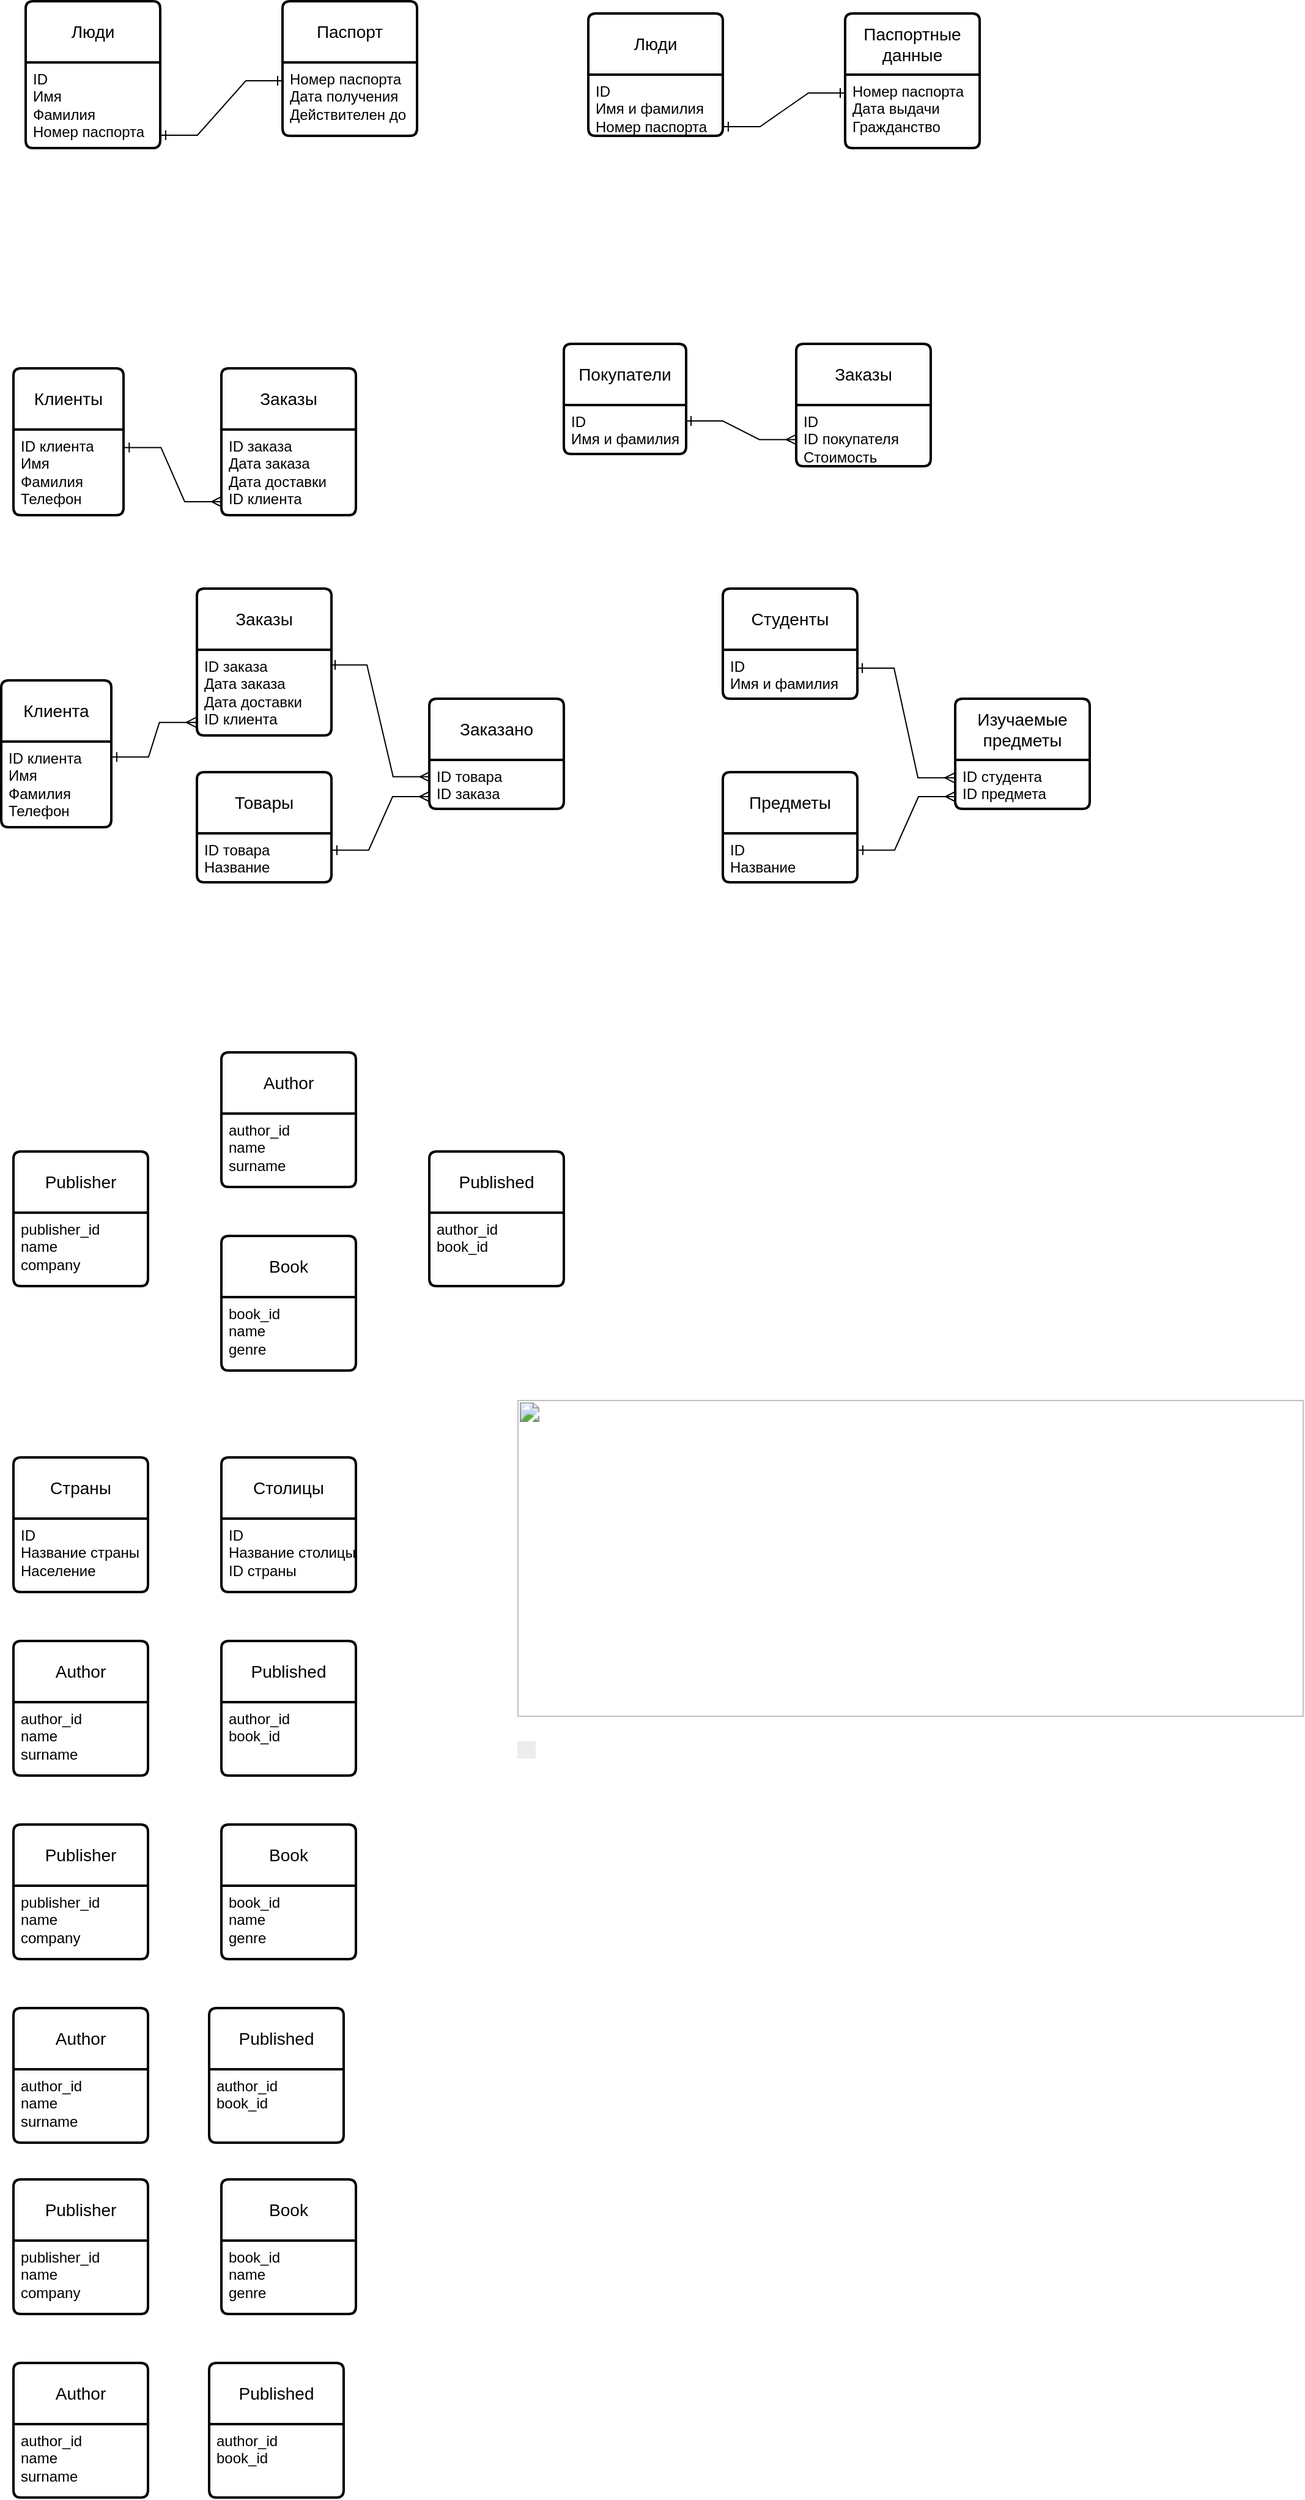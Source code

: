 <mxfile version="22.0.8" type="github">
  <diagram name="Страница 1" id="JMkcwDUx_w54VcmUi49t">
    <mxGraphModel dx="526" dy="312" grid="1" gridSize="10" guides="1" tooltips="1" connect="1" arrows="1" fold="1" page="1" pageScale="1" pageWidth="827" pageHeight="1169" math="0" shadow="0">
      <root>
        <mxCell id="0" />
        <mxCell id="1" parent="0" />
        <mxCell id="TCht4MfJb8BHtpLHt9M9-1" value="Паспорт" style="swimlane;childLayout=stackLayout;horizontal=1;startSize=50;horizontalStack=0;rounded=1;fontSize=14;fontStyle=0;strokeWidth=2;resizeParent=0;resizeLast=1;shadow=0;dashed=0;align=center;arcSize=4;whiteSpace=wrap;html=1;" parent="1" vertex="1">
          <mxGeometry x="270" y="40" width="110" height="110" as="geometry" />
        </mxCell>
        <mxCell id="TCht4MfJb8BHtpLHt9M9-2" value="Номер паспорта&lt;br&gt;Дата получения&lt;br&gt;Действителен до" style="align=left;strokeColor=none;fillColor=none;spacingLeft=4;fontSize=12;verticalAlign=top;resizable=0;rotatable=0;part=1;html=1;" parent="TCht4MfJb8BHtpLHt9M9-1" vertex="1">
          <mxGeometry y="50" width="110" height="60" as="geometry" />
        </mxCell>
        <mxCell id="TCht4MfJb8BHtpLHt9M9-3" value="Люди" style="swimlane;childLayout=stackLayout;horizontal=1;startSize=50;horizontalStack=0;rounded=1;fontSize=14;fontStyle=0;strokeWidth=2;resizeParent=0;resizeLast=1;shadow=0;dashed=0;align=center;arcSize=4;whiteSpace=wrap;html=1;" parent="1" vertex="1">
          <mxGeometry x="60" y="40" width="110" height="120" as="geometry" />
        </mxCell>
        <mxCell id="TCht4MfJb8BHtpLHt9M9-4" value="ID&lt;br&gt;Имя&lt;br&gt;Фамилия&lt;br&gt;Номер паспорта" style="align=left;strokeColor=none;fillColor=none;spacingLeft=4;fontSize=12;verticalAlign=top;resizable=0;rotatable=0;part=1;html=1;" parent="TCht4MfJb8BHtpLHt9M9-3" vertex="1">
          <mxGeometry y="50" width="110" height="70" as="geometry" />
        </mxCell>
        <mxCell id="TCht4MfJb8BHtpLHt9M9-5" value="Заказы" style="swimlane;childLayout=stackLayout;horizontal=1;startSize=50;horizontalStack=0;rounded=1;fontSize=14;fontStyle=0;strokeWidth=2;resizeParent=0;resizeLast=1;shadow=0;dashed=0;align=center;arcSize=4;whiteSpace=wrap;html=1;" parent="1" vertex="1">
          <mxGeometry x="220" y="340" width="110" height="120" as="geometry" />
        </mxCell>
        <mxCell id="TCht4MfJb8BHtpLHt9M9-6" value="ID заказа&lt;br&gt;Дата заказа&lt;br&gt;Дата доставки&lt;br&gt;ID клиента" style="align=left;strokeColor=none;fillColor=none;spacingLeft=4;fontSize=12;verticalAlign=top;resizable=0;rotatable=0;part=1;html=1;" parent="TCht4MfJb8BHtpLHt9M9-5" vertex="1">
          <mxGeometry y="50" width="110" height="70" as="geometry" />
        </mxCell>
        <mxCell id="TCht4MfJb8BHtpLHt9M9-7" value="Клиенты" style="swimlane;childLayout=stackLayout;horizontal=1;startSize=50;horizontalStack=0;rounded=1;fontSize=14;fontStyle=0;strokeWidth=2;resizeParent=0;resizeLast=1;shadow=0;dashed=0;align=center;arcSize=4;whiteSpace=wrap;html=1;" parent="1" vertex="1">
          <mxGeometry x="50" y="340" width="90" height="120" as="geometry" />
        </mxCell>
        <mxCell id="TCht4MfJb8BHtpLHt9M9-8" value="ID клиента&lt;br&gt;Имя&lt;br&gt;Фамилия&lt;br&gt;Телефон" style="align=left;strokeColor=none;fillColor=none;spacingLeft=4;fontSize=12;verticalAlign=top;resizable=0;rotatable=0;part=1;html=1;" parent="TCht4MfJb8BHtpLHt9M9-7" vertex="1">
          <mxGeometry y="50" width="90" height="70" as="geometry" />
        </mxCell>
        <mxCell id="TCht4MfJb8BHtpLHt9M9-9" value="Товары" style="swimlane;childLayout=stackLayout;horizontal=1;startSize=50;horizontalStack=0;rounded=1;fontSize=14;fontStyle=0;strokeWidth=2;resizeParent=0;resizeLast=1;shadow=0;dashed=0;align=center;arcSize=4;whiteSpace=wrap;html=1;" parent="1" vertex="1">
          <mxGeometry x="200" y="670" width="110" height="90" as="geometry" />
        </mxCell>
        <mxCell id="TCht4MfJb8BHtpLHt9M9-10" value="ID товара&lt;br&gt;Название" style="align=left;strokeColor=none;fillColor=none;spacingLeft=4;fontSize=12;verticalAlign=top;resizable=0;rotatable=0;part=1;html=1;" parent="TCht4MfJb8BHtpLHt9M9-9" vertex="1">
          <mxGeometry y="50" width="110" height="40" as="geometry" />
        </mxCell>
        <mxCell id="TCht4MfJb8BHtpLHt9M9-11" value="Заказы" style="swimlane;childLayout=stackLayout;horizontal=1;startSize=50;horizontalStack=0;rounded=1;fontSize=14;fontStyle=0;strokeWidth=2;resizeParent=0;resizeLast=1;shadow=0;dashed=0;align=center;arcSize=4;whiteSpace=wrap;html=1;" parent="1" vertex="1">
          <mxGeometry x="200" y="520" width="110" height="120" as="geometry" />
        </mxCell>
        <mxCell id="TCht4MfJb8BHtpLHt9M9-12" value="ID заказа&lt;br style=&quot;border-color: var(--border-color);&quot;&gt;Дата заказа&lt;br style=&quot;border-color: var(--border-color);&quot;&gt;Дата доставки&lt;br style=&quot;border-color: var(--border-color);&quot;&gt;ID клиента" style="align=left;strokeColor=none;fillColor=none;spacingLeft=4;fontSize=12;verticalAlign=top;resizable=0;rotatable=0;part=1;html=1;" parent="TCht4MfJb8BHtpLHt9M9-11" vertex="1">
          <mxGeometry y="50" width="110" height="70" as="geometry" />
        </mxCell>
        <mxCell id="TCht4MfJb8BHtpLHt9M9-13" value="Заказано" style="swimlane;childLayout=stackLayout;horizontal=1;startSize=50;horizontalStack=0;rounded=1;fontSize=14;fontStyle=0;strokeWidth=2;resizeParent=0;resizeLast=1;shadow=0;dashed=0;align=center;arcSize=4;whiteSpace=wrap;html=1;" parent="1" vertex="1">
          <mxGeometry x="390" y="610" width="110" height="90" as="geometry" />
        </mxCell>
        <mxCell id="TCht4MfJb8BHtpLHt9M9-14" value="ID товара&lt;br&gt;ID заказа" style="align=left;strokeColor=none;fillColor=none;spacingLeft=4;fontSize=12;verticalAlign=top;resizable=0;rotatable=0;part=1;html=1;" parent="TCht4MfJb8BHtpLHt9M9-13" vertex="1">
          <mxGeometry y="50" width="110" height="40" as="geometry" />
        </mxCell>
        <mxCell id="TCht4MfJb8BHtpLHt9M9-15" value="" style="edgeStyle=entityRelationEdgeStyle;fontSize=12;html=1;endArrow=ERmany;rounded=0;exitX=1.004;exitY=0.344;exitDx=0;exitDy=0;exitPerimeter=0;entryX=0;entryY=0.75;entryDx=0;entryDy=0;startArrow=ERone;startFill=0;endFill=0;" parent="1" source="TCht4MfJb8BHtpLHt9M9-10" target="TCht4MfJb8BHtpLHt9M9-14" edge="1">
          <mxGeometry width="100" height="100" relative="1" as="geometry">
            <mxPoint x="290" y="720" as="sourcePoint" />
            <mxPoint x="390" y="620" as="targetPoint" />
          </mxGeometry>
        </mxCell>
        <mxCell id="TCht4MfJb8BHtpLHt9M9-16" value="" style="edgeStyle=entityRelationEdgeStyle;fontSize=12;html=1;endArrow=ERmany;rounded=0;exitX=0.991;exitY=0.176;exitDx=0;exitDy=0;exitPerimeter=0;entryX=0.004;entryY=0.344;entryDx=0;entryDy=0;entryPerimeter=0;startArrow=ERone;startFill=0;endFill=0;" parent="1" source="TCht4MfJb8BHtpLHt9M9-12" target="TCht4MfJb8BHtpLHt9M9-14" edge="1">
          <mxGeometry width="100" height="100" relative="1" as="geometry">
            <mxPoint x="290" y="720" as="sourcePoint" />
            <mxPoint x="390" y="620" as="targetPoint" />
          </mxGeometry>
        </mxCell>
        <mxCell id="TCht4MfJb8BHtpLHt9M9-17" value="Клиента" style="swimlane;childLayout=stackLayout;horizontal=1;startSize=50;horizontalStack=0;rounded=1;fontSize=14;fontStyle=0;strokeWidth=2;resizeParent=0;resizeLast=1;shadow=0;dashed=0;align=center;arcSize=4;whiteSpace=wrap;html=1;" parent="1" vertex="1">
          <mxGeometry x="40" y="595" width="90" height="120" as="geometry" />
        </mxCell>
        <mxCell id="TCht4MfJb8BHtpLHt9M9-18" value="ID клиента&lt;br style=&quot;border-color: var(--border-color);&quot;&gt;Имя&lt;br style=&quot;border-color: var(--border-color);&quot;&gt;Фамилия&lt;br style=&quot;border-color: var(--border-color);&quot;&gt;Телефон" style="align=left;strokeColor=none;fillColor=none;spacingLeft=4;fontSize=12;verticalAlign=top;resizable=0;rotatable=0;part=1;html=1;" parent="TCht4MfJb8BHtpLHt9M9-17" vertex="1">
          <mxGeometry y="50" width="90" height="70" as="geometry" />
        </mxCell>
        <mxCell id="TCht4MfJb8BHtpLHt9M9-19" value="" style="edgeStyle=entityRelationEdgeStyle;fontSize=12;html=1;endArrow=ERmany;rounded=0;exitX=1.005;exitY=0.18;exitDx=0;exitDy=0;exitPerimeter=0;entryX=-0.006;entryY=0.848;entryDx=0;entryDy=0;entryPerimeter=0;startArrow=ERone;startFill=0;endFill=0;" parent="1" source="TCht4MfJb8BHtpLHt9M9-18" target="TCht4MfJb8BHtpLHt9M9-12" edge="1">
          <mxGeometry width="100" height="100" relative="1" as="geometry">
            <mxPoint x="110" y="740" as="sourcePoint" />
            <mxPoint x="200" y="584" as="targetPoint" />
          </mxGeometry>
        </mxCell>
        <mxCell id="TCht4MfJb8BHtpLHt9M9-21" value="" style="edgeStyle=entityRelationEdgeStyle;fontSize=12;html=1;endArrow=ERone;startArrow=ERone;rounded=0;exitX=1.004;exitY=0.85;exitDx=0;exitDy=0;exitPerimeter=0;entryX=0;entryY=0.25;entryDx=0;entryDy=0;startFill=0;endFill=0;" parent="1" source="TCht4MfJb8BHtpLHt9M9-4" target="TCht4MfJb8BHtpLHt9M9-2" edge="1">
          <mxGeometry width="100" height="100" relative="1" as="geometry">
            <mxPoint x="190" y="190" as="sourcePoint" />
            <mxPoint x="290" y="90" as="targetPoint" />
          </mxGeometry>
        </mxCell>
        <mxCell id="TCht4MfJb8BHtpLHt9M9-22" value="Book" style="swimlane;childLayout=stackLayout;horizontal=1;startSize=50;horizontalStack=0;rounded=1;fontSize=14;fontStyle=0;strokeWidth=2;resizeParent=0;resizeLast=1;shadow=0;dashed=0;align=center;arcSize=4;whiteSpace=wrap;html=1;" parent="1" vertex="1">
          <mxGeometry x="220" y="1049" width="110" height="110" as="geometry" />
        </mxCell>
        <mxCell id="TCht4MfJb8BHtpLHt9M9-23" value="book_id&lt;br&gt;name&lt;br&gt;genre" style="align=left;strokeColor=none;fillColor=none;spacingLeft=4;fontSize=12;verticalAlign=top;resizable=0;rotatable=0;part=1;html=1;" parent="TCht4MfJb8BHtpLHt9M9-22" vertex="1">
          <mxGeometry y="50" width="110" height="60" as="geometry" />
        </mxCell>
        <mxCell id="TCht4MfJb8BHtpLHt9M9-24" value="Author" style="swimlane;childLayout=stackLayout;horizontal=1;startSize=50;horizontalStack=0;rounded=1;fontSize=14;fontStyle=0;strokeWidth=2;resizeParent=0;resizeLast=1;shadow=0;dashed=0;align=center;arcSize=4;whiteSpace=wrap;html=1;" parent="1" vertex="1">
          <mxGeometry x="220" y="899" width="110" height="110" as="geometry" />
        </mxCell>
        <mxCell id="TCht4MfJb8BHtpLHt9M9-25" value="author_id&lt;br&gt;name&lt;br&gt;surname" style="align=left;strokeColor=none;fillColor=none;spacingLeft=4;fontSize=12;verticalAlign=top;resizable=0;rotatable=0;part=1;html=1;" parent="TCht4MfJb8BHtpLHt9M9-24" vertex="1">
          <mxGeometry y="50" width="110" height="60" as="geometry" />
        </mxCell>
        <mxCell id="TCht4MfJb8BHtpLHt9M9-26" value="Publisher" style="swimlane;childLayout=stackLayout;horizontal=1;startSize=50;horizontalStack=0;rounded=1;fontSize=14;fontStyle=0;strokeWidth=2;resizeParent=0;resizeLast=1;shadow=0;dashed=0;align=center;arcSize=4;whiteSpace=wrap;html=1;" parent="1" vertex="1">
          <mxGeometry x="50" y="980" width="110" height="110" as="geometry" />
        </mxCell>
        <mxCell id="TCht4MfJb8BHtpLHt9M9-27" value="publisher_id&lt;br&gt;name&lt;br&gt;company" style="align=left;strokeColor=none;fillColor=none;spacingLeft=4;fontSize=12;verticalAlign=top;resizable=0;rotatable=0;part=1;html=1;" parent="TCht4MfJb8BHtpLHt9M9-26" vertex="1">
          <mxGeometry y="50" width="110" height="60" as="geometry" />
        </mxCell>
        <mxCell id="TCht4MfJb8BHtpLHt9M9-28" value="Published" style="swimlane;childLayout=stackLayout;horizontal=1;startSize=50;horizontalStack=0;rounded=1;fontSize=14;fontStyle=0;strokeWidth=2;resizeParent=0;resizeLast=1;shadow=0;dashed=0;align=center;arcSize=4;whiteSpace=wrap;html=1;" parent="1" vertex="1">
          <mxGeometry x="390" y="980" width="110" height="110" as="geometry" />
        </mxCell>
        <mxCell id="TCht4MfJb8BHtpLHt9M9-29" value="author_id&lt;br&gt;book_id" style="align=left;strokeColor=none;fillColor=none;spacingLeft=4;fontSize=12;verticalAlign=top;resizable=0;rotatable=0;part=1;html=1;" parent="TCht4MfJb8BHtpLHt9M9-28" vertex="1">
          <mxGeometry y="50" width="110" height="60" as="geometry" />
        </mxCell>
        <mxCell id="TCht4MfJb8BHtpLHt9M9-30" value="Столицы" style="swimlane;childLayout=stackLayout;horizontal=1;startSize=50;horizontalStack=0;rounded=1;fontSize=14;fontStyle=0;strokeWidth=2;resizeParent=0;resizeLast=1;shadow=0;dashed=0;align=center;arcSize=4;whiteSpace=wrap;html=1;" parent="1" vertex="1">
          <mxGeometry x="220" y="1230" width="110" height="110" as="geometry" />
        </mxCell>
        <mxCell id="TCht4MfJb8BHtpLHt9M9-31" value="ID&lt;br&gt;Название столицы&lt;br&gt;ID страны" style="align=left;strokeColor=none;fillColor=none;spacingLeft=4;fontSize=12;verticalAlign=top;resizable=0;rotatable=0;part=1;html=1;" parent="TCht4MfJb8BHtpLHt9M9-30" vertex="1">
          <mxGeometry y="50" width="110" height="60" as="geometry" />
        </mxCell>
        <mxCell id="TCht4MfJb8BHtpLHt9M9-32" value="Author" style="swimlane;childLayout=stackLayout;horizontal=1;startSize=50;horizontalStack=0;rounded=1;fontSize=14;fontStyle=0;strokeWidth=2;resizeParent=0;resizeLast=1;shadow=0;dashed=0;align=center;arcSize=4;whiteSpace=wrap;html=1;" parent="1" vertex="1">
          <mxGeometry x="50" y="1380" width="110" height="110" as="geometry" />
        </mxCell>
        <mxCell id="TCht4MfJb8BHtpLHt9M9-33" value="author_id&lt;br&gt;name&lt;br&gt;surname" style="align=left;strokeColor=none;fillColor=none;spacingLeft=4;fontSize=12;verticalAlign=top;resizable=0;rotatable=0;part=1;html=1;" parent="TCht4MfJb8BHtpLHt9M9-32" vertex="1">
          <mxGeometry y="50" width="110" height="60" as="geometry" />
        </mxCell>
        <mxCell id="TCht4MfJb8BHtpLHt9M9-34" value="Страны" style="swimlane;childLayout=stackLayout;horizontal=1;startSize=50;horizontalStack=0;rounded=1;fontSize=14;fontStyle=0;strokeWidth=2;resizeParent=0;resizeLast=1;shadow=0;dashed=0;align=center;arcSize=4;whiteSpace=wrap;html=1;" parent="1" vertex="1">
          <mxGeometry x="50" y="1230" width="110" height="110" as="geometry" />
        </mxCell>
        <mxCell id="TCht4MfJb8BHtpLHt9M9-35" value="ID&lt;br&gt;Название страны&lt;br&gt;Население" style="align=left;strokeColor=none;fillColor=none;spacingLeft=4;fontSize=12;verticalAlign=top;resizable=0;rotatable=0;part=1;html=1;" parent="TCht4MfJb8BHtpLHt9M9-34" vertex="1">
          <mxGeometry y="50" width="110" height="60" as="geometry" />
        </mxCell>
        <mxCell id="TCht4MfJb8BHtpLHt9M9-36" value="Published" style="swimlane;childLayout=stackLayout;horizontal=1;startSize=50;horizontalStack=0;rounded=1;fontSize=14;fontStyle=0;strokeWidth=2;resizeParent=0;resizeLast=1;shadow=0;dashed=0;align=center;arcSize=4;whiteSpace=wrap;html=1;" parent="1" vertex="1">
          <mxGeometry x="220" y="1380" width="110" height="110" as="geometry" />
        </mxCell>
        <mxCell id="TCht4MfJb8BHtpLHt9M9-37" value="author_id&lt;br&gt;book_id" style="align=left;strokeColor=none;fillColor=none;spacingLeft=4;fontSize=12;verticalAlign=top;resizable=0;rotatable=0;part=1;html=1;" parent="TCht4MfJb8BHtpLHt9M9-36" vertex="1">
          <mxGeometry y="50" width="110" height="60" as="geometry" />
        </mxCell>
        <mxCell id="TCht4MfJb8BHtpLHt9M9-39" value="Book" style="swimlane;childLayout=stackLayout;horizontal=1;startSize=50;horizontalStack=0;rounded=1;fontSize=14;fontStyle=0;strokeWidth=2;resizeParent=0;resizeLast=1;shadow=0;dashed=0;align=center;arcSize=4;whiteSpace=wrap;html=1;" parent="1" vertex="1">
          <mxGeometry x="220" y="1530" width="110" height="110" as="geometry" />
        </mxCell>
        <mxCell id="TCht4MfJb8BHtpLHt9M9-40" value="book_id&lt;br&gt;name&lt;br&gt;genre" style="align=left;strokeColor=none;fillColor=none;spacingLeft=4;fontSize=12;verticalAlign=top;resizable=0;rotatable=0;part=1;html=1;" parent="TCht4MfJb8BHtpLHt9M9-39" vertex="1">
          <mxGeometry y="50" width="110" height="60" as="geometry" />
        </mxCell>
        <mxCell id="TCht4MfJb8BHtpLHt9M9-41" value="Author" style="swimlane;childLayout=stackLayout;horizontal=1;startSize=50;horizontalStack=0;rounded=1;fontSize=14;fontStyle=0;strokeWidth=2;resizeParent=0;resizeLast=1;shadow=0;dashed=0;align=center;arcSize=4;whiteSpace=wrap;html=1;" parent="1" vertex="1">
          <mxGeometry x="50" y="1680" width="110" height="110" as="geometry" />
        </mxCell>
        <mxCell id="TCht4MfJb8BHtpLHt9M9-42" value="author_id&lt;br&gt;name&lt;br&gt;surname" style="align=left;strokeColor=none;fillColor=none;spacingLeft=4;fontSize=12;verticalAlign=top;resizable=0;rotatable=0;part=1;html=1;" parent="TCht4MfJb8BHtpLHt9M9-41" vertex="1">
          <mxGeometry y="50" width="110" height="60" as="geometry" />
        </mxCell>
        <mxCell id="TCht4MfJb8BHtpLHt9M9-43" value="Publisher" style="swimlane;childLayout=stackLayout;horizontal=1;startSize=50;horizontalStack=0;rounded=1;fontSize=14;fontStyle=0;strokeWidth=2;resizeParent=0;resizeLast=1;shadow=0;dashed=0;align=center;arcSize=4;whiteSpace=wrap;html=1;" parent="1" vertex="1">
          <mxGeometry x="50" y="1530" width="110" height="110" as="geometry" />
        </mxCell>
        <mxCell id="TCht4MfJb8BHtpLHt9M9-44" value="publisher_id&lt;br&gt;name&lt;br&gt;company" style="align=left;strokeColor=none;fillColor=none;spacingLeft=4;fontSize=12;verticalAlign=top;resizable=0;rotatable=0;part=1;html=1;" parent="TCht4MfJb8BHtpLHt9M9-43" vertex="1">
          <mxGeometry y="50" width="110" height="60" as="geometry" />
        </mxCell>
        <mxCell id="TCht4MfJb8BHtpLHt9M9-45" value="Published" style="swimlane;childLayout=stackLayout;horizontal=1;startSize=50;horizontalStack=0;rounded=1;fontSize=14;fontStyle=0;strokeWidth=2;resizeParent=0;resizeLast=1;shadow=0;dashed=0;align=center;arcSize=4;whiteSpace=wrap;html=1;" parent="1" vertex="1">
          <mxGeometry x="210" y="1680" width="110" height="110" as="geometry" />
        </mxCell>
        <mxCell id="TCht4MfJb8BHtpLHt9M9-46" value="author_id&lt;br&gt;book_id" style="align=left;strokeColor=none;fillColor=none;spacingLeft=4;fontSize=12;verticalAlign=top;resizable=0;rotatable=0;part=1;html=1;" parent="TCht4MfJb8BHtpLHt9M9-45" vertex="1">
          <mxGeometry y="50" width="110" height="60" as="geometry" />
        </mxCell>
        <mxCell id="TCht4MfJb8BHtpLHt9M9-48" value="Book" style="swimlane;childLayout=stackLayout;horizontal=1;startSize=50;horizontalStack=0;rounded=1;fontSize=14;fontStyle=0;strokeWidth=2;resizeParent=0;resizeLast=1;shadow=0;dashed=0;align=center;arcSize=4;whiteSpace=wrap;html=1;" parent="1" vertex="1">
          <mxGeometry x="220" y="1820" width="110" height="110" as="geometry" />
        </mxCell>
        <mxCell id="TCht4MfJb8BHtpLHt9M9-49" value="book_id&lt;br&gt;name&lt;br&gt;genre" style="align=left;strokeColor=none;fillColor=none;spacingLeft=4;fontSize=12;verticalAlign=top;resizable=0;rotatable=0;part=1;html=1;" parent="TCht4MfJb8BHtpLHt9M9-48" vertex="1">
          <mxGeometry y="50" width="110" height="60" as="geometry" />
        </mxCell>
        <mxCell id="TCht4MfJb8BHtpLHt9M9-50" value="Author" style="swimlane;childLayout=stackLayout;horizontal=1;startSize=50;horizontalStack=0;rounded=1;fontSize=14;fontStyle=0;strokeWidth=2;resizeParent=0;resizeLast=1;shadow=0;dashed=0;align=center;arcSize=4;whiteSpace=wrap;html=1;" parent="1" vertex="1">
          <mxGeometry x="50" y="1970" width="110" height="110" as="geometry" />
        </mxCell>
        <mxCell id="TCht4MfJb8BHtpLHt9M9-51" value="author_id&lt;br&gt;name&lt;br&gt;surname" style="align=left;strokeColor=none;fillColor=none;spacingLeft=4;fontSize=12;verticalAlign=top;resizable=0;rotatable=0;part=1;html=1;" parent="TCht4MfJb8BHtpLHt9M9-50" vertex="1">
          <mxGeometry y="50" width="110" height="60" as="geometry" />
        </mxCell>
        <mxCell id="TCht4MfJb8BHtpLHt9M9-52" value="Publisher" style="swimlane;childLayout=stackLayout;horizontal=1;startSize=50;horizontalStack=0;rounded=1;fontSize=14;fontStyle=0;strokeWidth=2;resizeParent=0;resizeLast=1;shadow=0;dashed=0;align=center;arcSize=4;whiteSpace=wrap;html=1;" parent="1" vertex="1">
          <mxGeometry x="50" y="1820" width="110" height="110" as="geometry" />
        </mxCell>
        <mxCell id="TCht4MfJb8BHtpLHt9M9-53" value="publisher_id&lt;br&gt;name&lt;br&gt;company" style="align=left;strokeColor=none;fillColor=none;spacingLeft=4;fontSize=12;verticalAlign=top;resizable=0;rotatable=0;part=1;html=1;" parent="TCht4MfJb8BHtpLHt9M9-52" vertex="1">
          <mxGeometry y="50" width="110" height="60" as="geometry" />
        </mxCell>
        <mxCell id="TCht4MfJb8BHtpLHt9M9-54" value="Published" style="swimlane;childLayout=stackLayout;horizontal=1;startSize=50;horizontalStack=0;rounded=1;fontSize=14;fontStyle=0;strokeWidth=2;resizeParent=0;resizeLast=1;shadow=0;dashed=0;align=center;arcSize=4;whiteSpace=wrap;html=1;" parent="1" vertex="1">
          <mxGeometry x="210" y="1970" width="110" height="110" as="geometry" />
        </mxCell>
        <mxCell id="TCht4MfJb8BHtpLHt9M9-55" value="author_id&lt;br&gt;book_id" style="align=left;strokeColor=none;fillColor=none;spacingLeft=4;fontSize=12;verticalAlign=top;resizable=0;rotatable=0;part=1;html=1;" parent="TCht4MfJb8BHtpLHt9M9-54" vertex="1">
          <mxGeometry y="50" width="110" height="60" as="geometry" />
        </mxCell>
        <mxCell id="TCht4MfJb8BHtpLHt9M9-58" value="&lt;span data-cke-copybin-start=&quot;1&quot;&gt;​&lt;/span&gt;&lt;div tabindex=&quot;-1&quot; data-cke-widget-wrapper=&quot;1&quot; data-cke-filter=&quot;off&quot; class=&quot;cke_widget_wrapper cke_widget_block cke_widget_image cke_image_nocaption cke_widget_focused cke_widget_selected&quot; data-cke-display-name=&quot;image&quot; data-cke-widget-id=&quot;32&quot; role=&quot;region&quot; aria-label=&quot;image widget&quot;&gt;&lt;p style=&quot;text-align:center&quot; data-cke-widget-data=&quot;%7B%22hasCaption%22%3Afalse%2C%22src%22%3A%22https%3A%2F%2Fucarecdn.com%2F2916c83d-0468-4656-af37-351223a0067a%2F%22%2C%22alt%22%3A%22%22%2C%22width%22%3A%22643%22%2C%22height%22%3A%22259%22%2C%22lock%22%3Atrue%2C%22align%22%3A%22center%22%2C%22classes%22%3Anull%7D&quot; data-cke-widget-upcasted=&quot;1&quot; data-cke-widget-keep-attr=&quot;0&quot; data-widget=&quot;image&quot; class=&quot;cke_widget_element&quot;&gt;&lt;span class=&quot;cke_image_resizer_wrapper&quot;&gt;&lt;img alt=&quot;&quot; height=&quot;259&quot; data-cke-saved-name=&quot;image.png&quot; name=&quot;image.png&quot; data-cke-saved-src=&quot;https://ucarecdn.com/2916c83d-0468-4656-af37-351223a0067a/&quot; src=&quot;https://ucarecdn.com/2916c83d-0468-4656-af37-351223a0067a/&quot; width=&quot;643&quot;&gt;&lt;span class=&quot;cke_image_resizer&quot; title=&quot;Click and drag to resize&quot;&gt;​&lt;/span&gt;&lt;/span&gt;&lt;/p&gt;&lt;span class=&quot;cke_reset cke_widget_drag_handler_container&quot; style=&quot;background: url(&amp;quot;https://cdn.stepik.net/static/frontend-build/ckeditor/plugins/widget/images/handle.png&amp;quot;) rgba(220, 220, 220, 0.5); top: -15px; left: 0px;&quot;&gt;&lt;img class=&quot;cke_reset cke_widget_drag_handler&quot; data-cke-widget-drag-handler=&quot;1&quot; src=&quot;data:image/gif;base64,R0lGODlhAQABAPABAP///wAAACH5BAEKAAAALAAAAAABAAEAAAICRAEAOw==&quot; width=&quot;15&quot; title=&quot;Click and drag to move&quot; height=&quot;15&quot; role=&quot;presentation&quot;&gt;&lt;/span&gt;&lt;/div&gt;&lt;span data-cke-copybin-end=&quot;1&quot;&gt;​&lt;/span&gt;" style="text;whiteSpace=wrap;html=1;" parent="1" vertex="1">
          <mxGeometry x="460" y="1150" width="560" height="370" as="geometry" />
        </mxCell>
        <mxCell id="uDOKkXtqtoUeKULihAAO-1" value="" style="edgeStyle=entityRelationEdgeStyle;fontSize=12;html=1;endArrow=ERmany;startArrow=ERone;rounded=0;exitX=1.007;exitY=0.21;exitDx=0;exitDy=0;exitPerimeter=0;startFill=0;endFill=0;" parent="1" source="TCht4MfJb8BHtpLHt9M9-8" edge="1">
          <mxGeometry width="100" height="100" relative="1" as="geometry">
            <mxPoint x="140" y="400" as="sourcePoint" />
            <mxPoint x="220" y="449" as="targetPoint" />
            <Array as="points">
              <mxPoint x="210" y="430" />
            </Array>
          </mxGeometry>
        </mxCell>
        <mxCell id="28UN0aEcNZQYg1Yq2AEL-1" value="Предметы" style="swimlane;childLayout=stackLayout;horizontal=1;startSize=50;horizontalStack=0;rounded=1;fontSize=14;fontStyle=0;strokeWidth=2;resizeParent=0;resizeLast=1;shadow=0;dashed=0;align=center;arcSize=4;whiteSpace=wrap;html=1;" vertex="1" parent="1">
          <mxGeometry x="630" y="670" width="110" height="90" as="geometry" />
        </mxCell>
        <mxCell id="28UN0aEcNZQYg1Yq2AEL-2" value="ID&lt;br&gt;Название" style="align=left;strokeColor=none;fillColor=none;spacingLeft=4;fontSize=12;verticalAlign=top;resizable=0;rotatable=0;part=1;html=1;" vertex="1" parent="28UN0aEcNZQYg1Yq2AEL-1">
          <mxGeometry y="50" width="110" height="40" as="geometry" />
        </mxCell>
        <mxCell id="28UN0aEcNZQYg1Yq2AEL-3" value="Студенты" style="swimlane;childLayout=stackLayout;horizontal=1;startSize=50;horizontalStack=0;rounded=1;fontSize=14;fontStyle=0;strokeWidth=2;resizeParent=0;resizeLast=1;shadow=0;dashed=0;align=center;arcSize=4;whiteSpace=wrap;html=1;" vertex="1" parent="1">
          <mxGeometry x="630" y="520" width="110" height="90" as="geometry" />
        </mxCell>
        <mxCell id="28UN0aEcNZQYg1Yq2AEL-4" value="ID&lt;br&gt;Имя и фамилия" style="align=left;strokeColor=none;fillColor=none;spacingLeft=4;fontSize=12;verticalAlign=top;resizable=0;rotatable=0;part=1;html=1;" vertex="1" parent="28UN0aEcNZQYg1Yq2AEL-3">
          <mxGeometry y="50" width="110" height="40" as="geometry" />
        </mxCell>
        <mxCell id="28UN0aEcNZQYg1Yq2AEL-5" value="Изучаемые предметы" style="swimlane;childLayout=stackLayout;horizontal=1;startSize=50;horizontalStack=0;rounded=1;fontSize=14;fontStyle=0;strokeWidth=2;resizeParent=0;resizeLast=1;shadow=0;dashed=0;align=center;arcSize=4;whiteSpace=wrap;html=1;" vertex="1" parent="1">
          <mxGeometry x="820" y="610" width="110" height="90" as="geometry" />
        </mxCell>
        <mxCell id="28UN0aEcNZQYg1Yq2AEL-6" value="ID студента&lt;br&gt;ID предмета" style="align=left;strokeColor=none;fillColor=none;spacingLeft=4;fontSize=12;verticalAlign=top;resizable=0;rotatable=0;part=1;html=1;" vertex="1" parent="28UN0aEcNZQYg1Yq2AEL-5">
          <mxGeometry y="50" width="110" height="40" as="geometry" />
        </mxCell>
        <mxCell id="28UN0aEcNZQYg1Yq2AEL-7" value="" style="edgeStyle=entityRelationEdgeStyle;fontSize=12;html=1;endArrow=ERmany;rounded=0;exitX=1.004;exitY=0.344;exitDx=0;exitDy=0;exitPerimeter=0;entryX=0;entryY=0.75;entryDx=0;entryDy=0;startArrow=ERone;startFill=0;endFill=0;" edge="1" parent="1" source="28UN0aEcNZQYg1Yq2AEL-2" target="28UN0aEcNZQYg1Yq2AEL-6">
          <mxGeometry width="100" height="100" relative="1" as="geometry">
            <mxPoint x="720" y="720" as="sourcePoint" />
            <mxPoint x="820" y="620" as="targetPoint" />
          </mxGeometry>
        </mxCell>
        <mxCell id="28UN0aEcNZQYg1Yq2AEL-8" value="" style="edgeStyle=entityRelationEdgeStyle;fontSize=12;html=1;endArrow=ERmany;rounded=0;exitX=1.027;exitY=0.332;exitDx=0;exitDy=0;exitPerimeter=0;entryX=-0.004;entryY=0.367;entryDx=0;entryDy=0;entryPerimeter=0;startArrow=ERone;startFill=0;endFill=0;" edge="1" parent="1" target="28UN0aEcNZQYg1Yq2AEL-6">
          <mxGeometry width="100" height="100" relative="1" as="geometry">
            <mxPoint x="740" y="585.0" as="sourcePoint" />
            <mxPoint x="817.47" y="675.48" as="targetPoint" />
          </mxGeometry>
        </mxCell>
        <mxCell id="28UN0aEcNZQYg1Yq2AEL-9" value="Заказы" style="swimlane;childLayout=stackLayout;horizontal=1;startSize=50;horizontalStack=0;rounded=1;fontSize=14;fontStyle=0;strokeWidth=2;resizeParent=0;resizeLast=1;shadow=0;dashed=0;align=center;arcSize=4;whiteSpace=wrap;html=1;" vertex="1" parent="1">
          <mxGeometry x="690" y="320" width="110" height="100" as="geometry" />
        </mxCell>
        <mxCell id="28UN0aEcNZQYg1Yq2AEL-10" value="ID&lt;br&gt;ID покупателя&lt;br&gt;Стоимость" style="align=left;strokeColor=none;fillColor=none;spacingLeft=4;fontSize=12;verticalAlign=top;resizable=0;rotatable=0;part=1;html=1;" vertex="1" parent="28UN0aEcNZQYg1Yq2AEL-9">
          <mxGeometry y="50" width="110" height="50" as="geometry" />
        </mxCell>
        <mxCell id="28UN0aEcNZQYg1Yq2AEL-11" value="Покупатели" style="swimlane;childLayout=stackLayout;horizontal=1;startSize=50;horizontalStack=0;rounded=1;fontSize=14;fontStyle=0;strokeWidth=2;resizeParent=0;resizeLast=1;shadow=0;dashed=0;align=center;arcSize=4;whiteSpace=wrap;html=1;" vertex="1" parent="1">
          <mxGeometry x="500" y="320" width="100" height="90" as="geometry" />
        </mxCell>
        <mxCell id="28UN0aEcNZQYg1Yq2AEL-12" value="ID&lt;br&gt;Имя и фамилия" style="align=left;strokeColor=none;fillColor=none;spacingLeft=4;fontSize=12;verticalAlign=top;resizable=0;rotatable=0;part=1;html=1;" vertex="1" parent="28UN0aEcNZQYg1Yq2AEL-11">
          <mxGeometry y="50" width="100" height="40" as="geometry" />
        </mxCell>
        <mxCell id="28UN0aEcNZQYg1Yq2AEL-13" value="" style="edgeStyle=entityRelationEdgeStyle;fontSize=12;html=1;endArrow=ERmany;startArrow=ERone;rounded=0;startFill=0;endFill=0;entryX=-0.001;entryY=0.564;entryDx=0;entryDy=0;entryPerimeter=0;" edge="1" parent="1" target="28UN0aEcNZQYg1Yq2AEL-10">
          <mxGeometry width="100" height="100" relative="1" as="geometry">
            <mxPoint x="600" y="383" as="sourcePoint" />
            <mxPoint x="689" y="400" as="targetPoint" />
            <Array as="points">
              <mxPoint x="680" y="410" />
            </Array>
          </mxGeometry>
        </mxCell>
        <mxCell id="28UN0aEcNZQYg1Yq2AEL-20" value="Паспортные данные" style="swimlane;childLayout=stackLayout;horizontal=1;startSize=50;horizontalStack=0;rounded=1;fontSize=14;fontStyle=0;strokeWidth=2;resizeParent=0;resizeLast=1;shadow=0;dashed=0;align=center;arcSize=4;whiteSpace=wrap;html=1;" vertex="1" parent="1">
          <mxGeometry x="730" y="50" width="110" height="110" as="geometry" />
        </mxCell>
        <mxCell id="28UN0aEcNZQYg1Yq2AEL-21" value="Номер паспорта&lt;br&gt;Дата выдачи&lt;br&gt;Гражданство" style="align=left;strokeColor=none;fillColor=none;spacingLeft=4;fontSize=12;verticalAlign=top;resizable=0;rotatable=0;part=1;html=1;" vertex="1" parent="28UN0aEcNZQYg1Yq2AEL-20">
          <mxGeometry y="50" width="110" height="60" as="geometry" />
        </mxCell>
        <mxCell id="28UN0aEcNZQYg1Yq2AEL-22" value="Люди" style="swimlane;childLayout=stackLayout;horizontal=1;startSize=50;horizontalStack=0;rounded=1;fontSize=14;fontStyle=0;strokeWidth=2;resizeParent=0;resizeLast=1;shadow=0;dashed=0;align=center;arcSize=4;whiteSpace=wrap;html=1;" vertex="1" parent="1">
          <mxGeometry x="520" y="50" width="110" height="100" as="geometry" />
        </mxCell>
        <mxCell id="28UN0aEcNZQYg1Yq2AEL-23" value="ID&lt;br&gt;Имя и фамилия&lt;br&gt;Номер паспорта" style="align=left;strokeColor=none;fillColor=none;spacingLeft=4;fontSize=12;verticalAlign=top;resizable=0;rotatable=0;part=1;html=1;" vertex="1" parent="28UN0aEcNZQYg1Yq2AEL-22">
          <mxGeometry y="50" width="110" height="50" as="geometry" />
        </mxCell>
        <mxCell id="28UN0aEcNZQYg1Yq2AEL-24" value="" style="edgeStyle=entityRelationEdgeStyle;fontSize=12;html=1;endArrow=ERone;startArrow=ERone;rounded=0;exitX=1.004;exitY=0.85;exitDx=0;exitDy=0;exitPerimeter=0;entryX=0;entryY=0.25;entryDx=0;entryDy=0;startFill=0;endFill=0;" edge="1" parent="1" source="28UN0aEcNZQYg1Yq2AEL-23" target="28UN0aEcNZQYg1Yq2AEL-21">
          <mxGeometry width="100" height="100" relative="1" as="geometry">
            <mxPoint x="650" y="200" as="sourcePoint" />
            <mxPoint x="750" y="100" as="targetPoint" />
          </mxGeometry>
        </mxCell>
      </root>
    </mxGraphModel>
  </diagram>
</mxfile>
